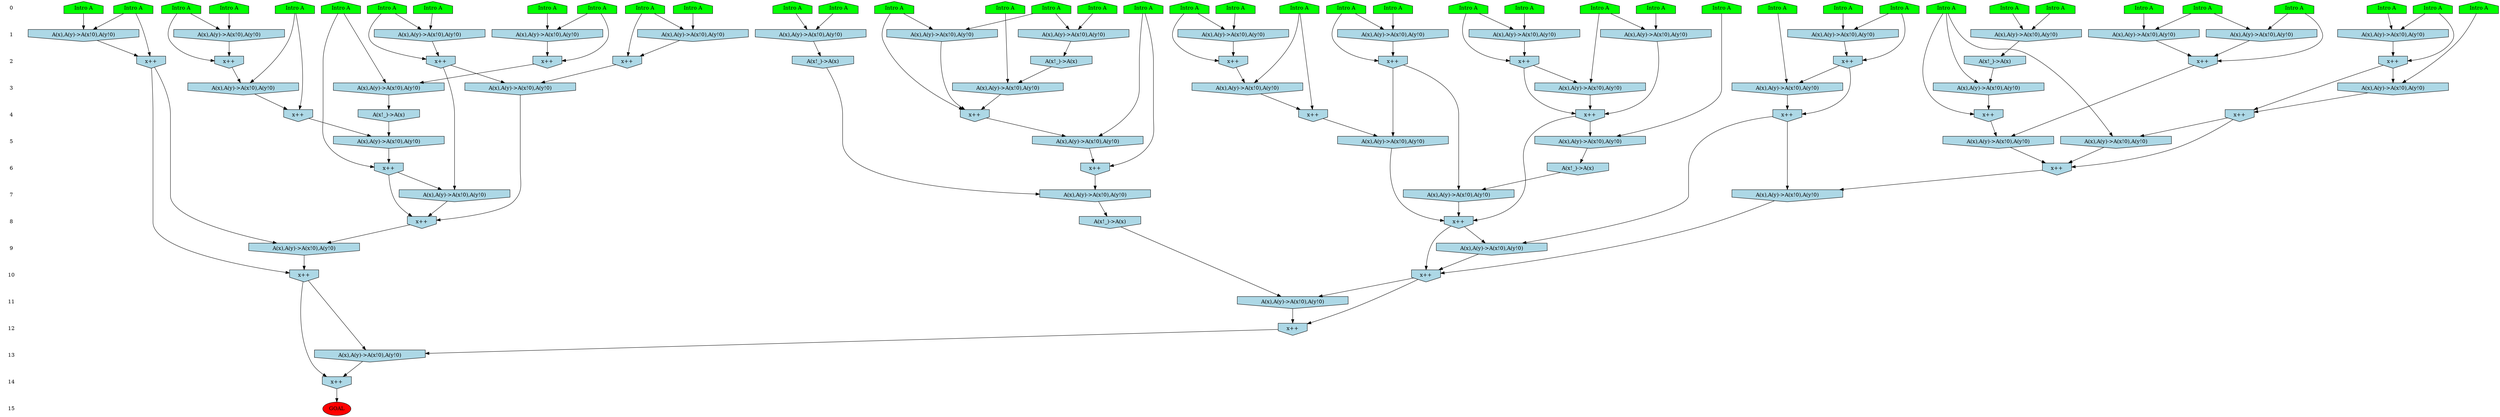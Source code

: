 /* Compression of 1 causal flows obtained in average at 3.040671E+00 t.u */
/* Compressed causal flows were: [992] */
digraph G{
 ranksep=.5 ; 
{ rank = same ; "0" [shape=plaintext] ; node_1 [label ="Intro A", shape=house, style=filled, fillcolor=green] ;
node_2 [label ="Intro A", shape=house, style=filled, fillcolor=green] ;
node_3 [label ="Intro A", shape=house, style=filled, fillcolor=green] ;
node_4 [label ="Intro A", shape=house, style=filled, fillcolor=green] ;
node_5 [label ="Intro A", shape=house, style=filled, fillcolor=green] ;
node_6 [label ="Intro A", shape=house, style=filled, fillcolor=green] ;
node_7 [label ="Intro A", shape=house, style=filled, fillcolor=green] ;
node_8 [label ="Intro A", shape=house, style=filled, fillcolor=green] ;
node_9 [label ="Intro A", shape=house, style=filled, fillcolor=green] ;
node_10 [label ="Intro A", shape=house, style=filled, fillcolor=green] ;
node_11 [label ="Intro A", shape=house, style=filled, fillcolor=green] ;
node_12 [label ="Intro A", shape=house, style=filled, fillcolor=green] ;
node_13 [label ="Intro A", shape=house, style=filled, fillcolor=green] ;
node_14 [label ="Intro A", shape=house, style=filled, fillcolor=green] ;
node_15 [label ="Intro A", shape=house, style=filled, fillcolor=green] ;
node_16 [label ="Intro A", shape=house, style=filled, fillcolor=green] ;
node_17 [label ="Intro A", shape=house, style=filled, fillcolor=green] ;
node_18 [label ="Intro A", shape=house, style=filled, fillcolor=green] ;
node_19 [label ="Intro A", shape=house, style=filled, fillcolor=green] ;
node_20 [label ="Intro A", shape=house, style=filled, fillcolor=green] ;
node_21 [label ="Intro A", shape=house, style=filled, fillcolor=green] ;
node_22 [label ="Intro A", shape=house, style=filled, fillcolor=green] ;
node_23 [label ="Intro A", shape=house, style=filled, fillcolor=green] ;
node_24 [label ="Intro A", shape=house, style=filled, fillcolor=green] ;
node_25 [label ="Intro A", shape=house, style=filled, fillcolor=green] ;
node_26 [label ="Intro A", shape=house, style=filled, fillcolor=green] ;
node_27 [label ="Intro A", shape=house, style=filled, fillcolor=green] ;
node_28 [label ="Intro A", shape=house, style=filled, fillcolor=green] ;
node_29 [label ="Intro A", shape=house, style=filled, fillcolor=green] ;
node_30 [label ="Intro A", shape=house, style=filled, fillcolor=green] ;
node_31 [label ="Intro A", shape=house, style=filled, fillcolor=green] ;
node_32 [label ="Intro A", shape=house, style=filled, fillcolor=green] ;
node_33 [label ="Intro A", shape=house, style=filled, fillcolor=green] ;
node_34 [label ="Intro A", shape=house, style=filled, fillcolor=green] ;
node_35 [label ="Intro A", shape=house, style=filled, fillcolor=green] ;
node_36 [label ="Intro A", shape=house, style=filled, fillcolor=green] ;
node_37 [label ="Intro A", shape=house, style=filled, fillcolor=green] ;
node_38 [label ="Intro A", shape=house, style=filled, fillcolor=green] ;
node_39 [label ="Intro A", shape=house, style=filled, fillcolor=green] ;
node_40 [label ="Intro A", shape=house, style=filled, fillcolor=green] ;
node_41 [label ="Intro A", shape=house, style=filled, fillcolor=green] ;
}
{ rank = same ; "1" [shape=plaintext] ; node_42 [label="A(x),A(y)->A(x!0),A(y!0)", shape=invhouse, style=filled, fillcolor = lightblue] ;
node_44 [label="A(x),A(y)->A(x!0),A(y!0)", shape=invhouse, style=filled, fillcolor = lightblue] ;
node_45 [label="A(x),A(y)->A(x!0),A(y!0)", shape=invhouse, style=filled, fillcolor = lightblue] ;
node_46 [label="A(x),A(y)->A(x!0),A(y!0)", shape=invhouse, style=filled, fillcolor = lightblue] ;
node_47 [label="A(x),A(y)->A(x!0),A(y!0)", shape=invhouse, style=filled, fillcolor = lightblue] ;
node_48 [label="A(x),A(y)->A(x!0),A(y!0)", shape=invhouse, style=filled, fillcolor = lightblue] ;
node_51 [label="A(x),A(y)->A(x!0),A(y!0)", shape=invhouse, style=filled, fillcolor = lightblue] ;
node_53 [label="A(x),A(y)->A(x!0),A(y!0)", shape=invhouse, style=filled, fillcolor = lightblue] ;
node_56 [label="A(x),A(y)->A(x!0),A(y!0)", shape=invhouse, style=filled, fillcolor = lightblue] ;
node_57 [label="A(x),A(y)->A(x!0),A(y!0)", shape=invhouse, style=filled, fillcolor = lightblue] ;
node_58 [label="A(x),A(y)->A(x!0),A(y!0)", shape=invhouse, style=filled, fillcolor = lightblue] ;
node_63 [label="A(x),A(y)->A(x!0),A(y!0)", shape=invhouse, style=filled, fillcolor = lightblue] ;
node_67 [label="A(x),A(y)->A(x!0),A(y!0)", shape=invhouse, style=filled, fillcolor = lightblue] ;
node_70 [label="A(x),A(y)->A(x!0),A(y!0)", shape=invhouse, style=filled, fillcolor = lightblue] ;
node_78 [label="A(x),A(y)->A(x!0),A(y!0)", shape=invhouse, style=filled, fillcolor = lightblue] ;
node_81 [label="A(x),A(y)->A(x!0),A(y!0)", shape=invhouse, style=filled, fillcolor = lightblue] ;
node_82 [label="A(x),A(y)->A(x!0),A(y!0)", shape=invhouse, style=filled, fillcolor = lightblue] ;
}
{ rank = same ; "2" [shape=plaintext] ; node_43 [label="x++", shape=invhouse, style=filled, fillcolor = lightblue] ;
node_49 [label="A(x!_)->A(x)", shape=invhouse, style=filled, fillcolor = lightblue] ;
node_50 [label="x++", shape=invhouse, style=filled, fillcolor = lightblue] ;
node_54 [label="x++", shape=invhouse, style=filled, fillcolor = lightblue] ;
node_55 [label="x++", shape=invhouse, style=filled, fillcolor = lightblue] ;
node_59 [label="x++", shape=invhouse, style=filled, fillcolor = lightblue] ;
node_60 [label="x++", shape=invhouse, style=filled, fillcolor = lightblue] ;
node_62 [label="A(x!_)->A(x)", shape=invhouse, style=filled, fillcolor = lightblue] ;
node_66 [label="x++", shape=invhouse, style=filled, fillcolor = lightblue] ;
node_77 [label="x++", shape=invhouse, style=filled, fillcolor = lightblue] ;
node_79 [label="x++", shape=invhouse, style=filled, fillcolor = lightblue] ;
node_83 [label="x++", shape=invhouse, style=filled, fillcolor = lightblue] ;
node_86 [label="A(x!_)->A(x)", shape=invhouse, style=filled, fillcolor = lightblue] ;
node_90 [label="x++", shape=invhouse, style=filled, fillcolor = lightblue] ;
}
{ rank = same ; "3" [shape=plaintext] ; node_52 [label="A(x),A(y)->A(x!0),A(y!0)", shape=invhouse, style=filled, fillcolor = lightblue] ;
node_61 [label="A(x),A(y)->A(x!0),A(y!0)", shape=invhouse, style=filled, fillcolor = lightblue] ;
node_65 [label="A(x),A(y)->A(x!0),A(y!0)", shape=invhouse, style=filled, fillcolor = lightblue] ;
node_68 [label="A(x),A(y)->A(x!0),A(y!0)", shape=invhouse, style=filled, fillcolor = lightblue] ;
node_69 [label="A(x),A(y)->A(x!0),A(y!0)", shape=invhouse, style=filled, fillcolor = lightblue] ;
node_73 [label="A(x),A(y)->A(x!0),A(y!0)", shape=invhouse, style=filled, fillcolor = lightblue] ;
node_80 [label="A(x),A(y)->A(x!0),A(y!0)", shape=invhouse, style=filled, fillcolor = lightblue] ;
node_85 [label="A(x),A(y)->A(x!0),A(y!0)", shape=invhouse, style=filled, fillcolor = lightblue] ;
node_94 [label="A(x),A(y)->A(x!0),A(y!0)", shape=invhouse, style=filled, fillcolor = lightblue] ;
}
{ rank = same ; "4" [shape=plaintext] ; node_64 [label="A(x!_)->A(x)", shape=invhouse, style=filled, fillcolor = lightblue] ;
node_71 [label="x++", shape=invhouse, style=filled, fillcolor = lightblue] ;
node_72 [label="x++", shape=invhouse, style=filled, fillcolor = lightblue] ;
node_76 [label="x++", shape=invhouse, style=filled, fillcolor = lightblue] ;
node_88 [label="x++", shape=invhouse, style=filled, fillcolor = lightblue] ;
node_98 [label="x++", shape=invhouse, style=filled, fillcolor = lightblue] ;
node_99 [label="x++", shape=invhouse, style=filled, fillcolor = lightblue] ;
node_100 [label="x++", shape=invhouse, style=filled, fillcolor = lightblue] ;
}
{ rank = same ; "5" [shape=plaintext] ; node_74 [label="A(x),A(y)->A(x!0),A(y!0)", shape=invhouse, style=filled, fillcolor = lightblue] ;
node_75 [label="A(x),A(y)->A(x!0),A(y!0)", shape=invhouse, style=filled, fillcolor = lightblue] ;
node_87 [label="A(x),A(y)->A(x!0),A(y!0)", shape=invhouse, style=filled, fillcolor = lightblue] ;
node_101 [label="A(x),A(y)->A(x!0),A(y!0)", shape=invhouse, style=filled, fillcolor = lightblue] ;
node_103 [label="A(x),A(y)->A(x!0),A(y!0)", shape=invhouse, style=filled, fillcolor = lightblue] ;
node_104 [label="A(x),A(y)->A(x!0),A(y!0)", shape=invhouse, style=filled, fillcolor = lightblue] ;
}
{ rank = same ; "6" [shape=plaintext] ; node_84 [label="x++", shape=invhouse, style=filled, fillcolor = lightblue] ;
node_89 [label="x++", shape=invhouse, style=filled, fillcolor = lightblue] ;
node_93 [label="A(x!_)->A(x)", shape=invhouse, style=filled, fillcolor = lightblue] ;
node_107 [label="x++", shape=invhouse, style=filled, fillcolor = lightblue] ;
}
{ rank = same ; "7" [shape=plaintext] ; node_91 [label="A(x),A(y)->A(x!0),A(y!0)", shape=invhouse, style=filled, fillcolor = lightblue] ;
node_95 [label="A(x),A(y)->A(x!0),A(y!0)", shape=invhouse, style=filled, fillcolor = lightblue] ;
node_96 [label="A(x),A(y)->A(x!0),A(y!0)", shape=invhouse, style=filled, fillcolor = lightblue] ;
node_108 [label="A(x),A(y)->A(x!0),A(y!0)", shape=invhouse, style=filled, fillcolor = lightblue] ;
}
{ rank = same ; "8" [shape=plaintext] ; node_92 [label="A(x!_)->A(x)", shape=invhouse, style=filled, fillcolor = lightblue] ;
node_97 [label="x++", shape=invhouse, style=filled, fillcolor = lightblue] ;
node_105 [label="x++", shape=invhouse, style=filled, fillcolor = lightblue] ;
}
{ rank = same ; "9" [shape=plaintext] ; node_102 [label="A(x),A(y)->A(x!0),A(y!0)", shape=invhouse, style=filled, fillcolor = lightblue] ;
node_106 [label="A(x),A(y)->A(x!0),A(y!0)", shape=invhouse, style=filled, fillcolor = lightblue] ;
}
{ rank = same ; "10" [shape=plaintext] ; node_109 [label="x++", shape=invhouse, style=filled, fillcolor = lightblue] ;
node_110 [label="x++", shape=invhouse, style=filled, fillcolor = lightblue] ;
}
{ rank = same ; "11" [shape=plaintext] ; node_111 [label="A(x),A(y)->A(x!0),A(y!0)", shape=invhouse, style=filled, fillcolor = lightblue] ;
}
{ rank = same ; "12" [shape=plaintext] ; node_112 [label="x++", shape=invhouse, style=filled, fillcolor = lightblue] ;
}
{ rank = same ; "13" [shape=plaintext] ; node_113 [label="A(x),A(y)->A(x!0),A(y!0)", shape=invhouse, style=filled, fillcolor = lightblue] ;
}
{ rank = same ; "14" [shape=plaintext] ; node_114 [label="x++", shape=invhouse, style=filled, fillcolor = lightblue] ;
}
{ rank = same ; "15" [shape=plaintext] ; node_115 [label ="GOAL", style=filled, fillcolor=red] ;
}
"0" -> "1" [style="invis"]; 
"1" -> "2" [style="invis"]; 
"2" -> "3" [style="invis"]; 
"3" -> "4" [style="invis"]; 
"4" -> "5" [style="invis"]; 
"5" -> "6" [style="invis"]; 
"6" -> "7" [style="invis"]; 
"7" -> "8" [style="invis"]; 
"8" -> "9" [style="invis"]; 
"9" -> "10" [style="invis"]; 
"10" -> "11" [style="invis"]; 
"11" -> "12" [style="invis"]; 
"12" -> "13" [style="invis"]; 
"13" -> "14" [style="invis"]; 
"14" -> "15" [style="invis"]; 
node_11 -> node_42
node_12 -> node_42
node_12 -> node_43
node_42 -> node_43
node_15 -> node_44
node_37 -> node_44
node_20 -> node_45
node_25 -> node_45
node_9 -> node_46
node_31 -> node_46
node_7 -> node_47
node_16 -> node_47
node_10 -> node_48
node_40 -> node_48
node_45 -> node_49
node_9 -> node_50
node_46 -> node_50
node_5 -> node_51
node_14 -> node_51
node_13 -> node_52
node_50 -> node_52
node_8 -> node_53
node_20 -> node_53
node_10 -> node_54
node_48 -> node_54
node_16 -> node_55
node_47 -> node_55
node_1 -> node_56
node_18 -> node_56
node_24 -> node_57
node_33 -> node_57
node_21 -> node_58
node_26 -> node_58
node_18 -> node_59
node_56 -> node_59
node_33 -> node_60
node_57 -> node_60
node_32 -> node_61
node_43 -> node_61
node_44 -> node_62
node_2 -> node_63
node_23 -> node_63
node_52 -> node_64
node_30 -> node_65
node_55 -> node_65
node_26 -> node_66
node_58 -> node_66
node_27 -> node_67
node_32 -> node_67
node_22 -> node_68
node_49 -> node_68
node_39 -> node_69
node_62 -> node_69
node_5 -> node_70
node_35 -> node_70
node_8 -> node_71
node_53 -> node_71
node_68 -> node_71
node_30 -> node_72
node_65 -> node_72
node_17 -> node_73
node_60 -> node_73
node_34 -> node_74
node_71 -> node_74
node_64 -> node_75
node_72 -> node_75
node_43 -> node_76
node_61 -> node_76
node_67 -> node_76
node_35 -> node_77
node_51 -> node_77
node_70 -> node_77
node_4 -> node_78
node_36 -> node_78
node_2 -> node_79
node_63 -> node_79
node_6 -> node_80
node_66 -> node_80
node_19 -> node_81
node_38 -> node_81
node_28 -> node_82
node_29 -> node_82
node_19 -> node_83
node_81 -> node_83
node_13 -> node_84
node_75 -> node_84
node_41 -> node_85
node_83 -> node_85
node_78 -> node_86
node_3 -> node_87
node_76 -> node_87
node_83 -> node_88
node_85 -> node_88
node_34 -> node_89
node_74 -> node_89
node_29 -> node_90
node_82 -> node_90
node_86 -> node_91
node_89 -> node_91
node_91 -> node_92
node_87 -> node_93
node_54 -> node_94
node_90 -> node_94
node_84 -> node_95
node_90 -> node_95
node_59 -> node_96
node_93 -> node_96
node_84 -> node_97
node_94 -> node_97
node_95 -> node_97
node_66 -> node_98
node_80 -> node_98
node_17 -> node_99
node_73 -> node_99
node_39 -> node_100
node_69 -> node_100
node_59 -> node_101
node_99 -> node_101
node_79 -> node_102
node_97 -> node_102
node_77 -> node_103
node_100 -> node_103
node_39 -> node_104
node_88 -> node_104
node_76 -> node_105
node_96 -> node_105
node_101 -> node_105
node_98 -> node_106
node_105 -> node_106
node_88 -> node_107
node_103 -> node_107
node_104 -> node_107
node_98 -> node_108
node_107 -> node_108
node_105 -> node_109
node_106 -> node_109
node_108 -> node_109
node_79 -> node_110
node_102 -> node_110
node_92 -> node_111
node_109 -> node_111
node_109 -> node_112
node_111 -> node_112
node_110 -> node_113
node_112 -> node_113
node_110 -> node_114
node_113 -> node_114
node_114 -> node_115
}
/*
 Dot generation time: 0.000341
*/